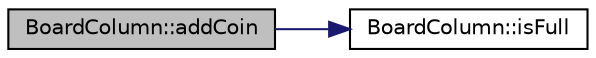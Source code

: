 digraph "BoardColumn::addCoin"
{
  edge [fontname="Helvetica",fontsize="10",labelfontname="Helvetica",labelfontsize="10"];
  node [fontname="Helvetica",fontsize="10",shape=record];
  rankdir="LR";
  Node1 [label="BoardColumn::addCoin",height=0.2,width=0.4,color="black", fillcolor="grey75", style="filled" fontcolor="black"];
  Node1 -> Node2 [color="midnightblue",fontsize="10",style="solid",fontname="Helvetica"];
  Node2 [label="BoardColumn::isFull",height=0.2,width=0.4,color="black", fillcolor="white", style="filled",URL="$class_board_column.html#adb1521008180835bd37572a1cda02ef8"];
}
